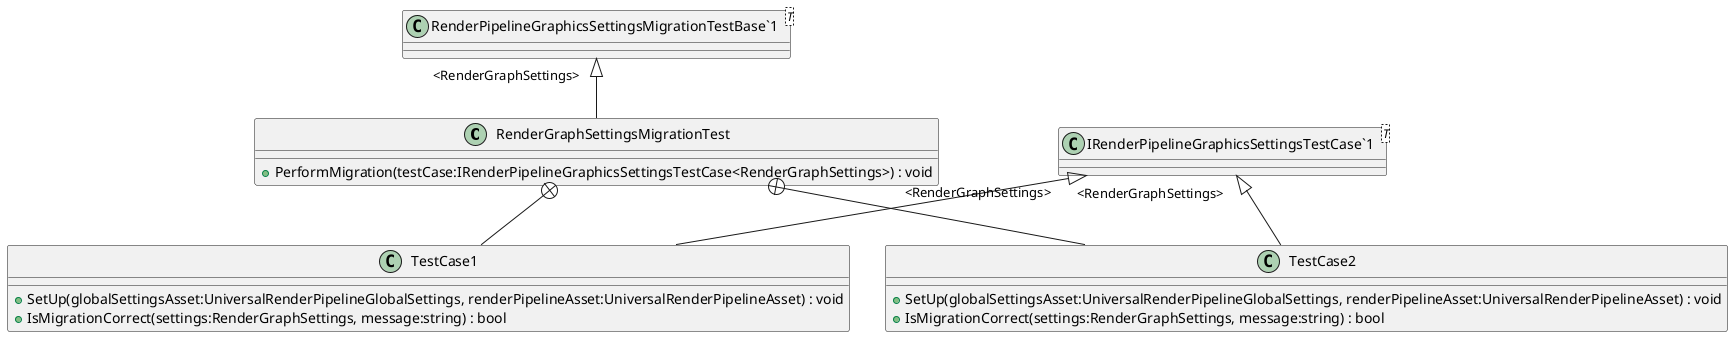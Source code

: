 @startuml
class RenderGraphSettingsMigrationTest {
    + PerformMigration(testCase:IRenderPipelineGraphicsSettingsTestCase<RenderGraphSettings>) : void
}
class "RenderPipelineGraphicsSettingsMigrationTestBase`1"<T> {
}
class TestCase1 {
    + SetUp(globalSettingsAsset:UniversalRenderPipelineGlobalSettings, renderPipelineAsset:UniversalRenderPipelineAsset) : void
    + IsMigrationCorrect(settings:RenderGraphSettings, message:string) : bool
}
class TestCase2 {
    + SetUp(globalSettingsAsset:UniversalRenderPipelineGlobalSettings, renderPipelineAsset:UniversalRenderPipelineAsset) : void
    + IsMigrationCorrect(settings:RenderGraphSettings, message:string) : bool
}
class "IRenderPipelineGraphicsSettingsTestCase`1"<T> {
}
"RenderPipelineGraphicsSettingsMigrationTestBase`1" "<RenderGraphSettings>" <|-- RenderGraphSettingsMigrationTest
RenderGraphSettingsMigrationTest +-- TestCase1
"IRenderPipelineGraphicsSettingsTestCase`1" "<RenderGraphSettings>" <|-- TestCase1
RenderGraphSettingsMigrationTest +-- TestCase2
"IRenderPipelineGraphicsSettingsTestCase`1" "<RenderGraphSettings>" <|-- TestCase2
@enduml
